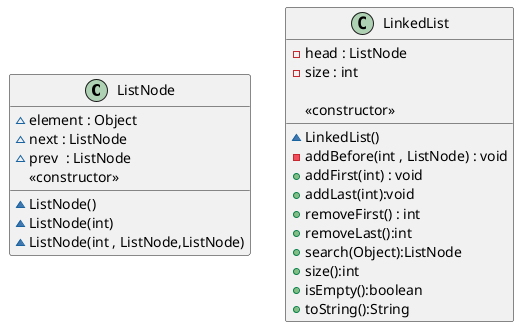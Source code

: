 @startuml
'https://plantuml.com/class-diagram

class ListNode{
~element : Object
~next : ListNode
~prev  : ListNode
<<constructor>>
~ListNode()
~ListNode(int)
~ListNode(int , ListNode,ListNode)
}

class LinkedList{
-head : ListNode
-size : int

<<constructor>>
~LinkedList()
-addBefore(int , ListNode) : void
+addFirst(int) : void
+addLast(int):void
+removeFirst() : int
+removeLast():int
+search(Object):ListNode
+size():int
+isEmpty():boolean
+toString():String
}
@enduml